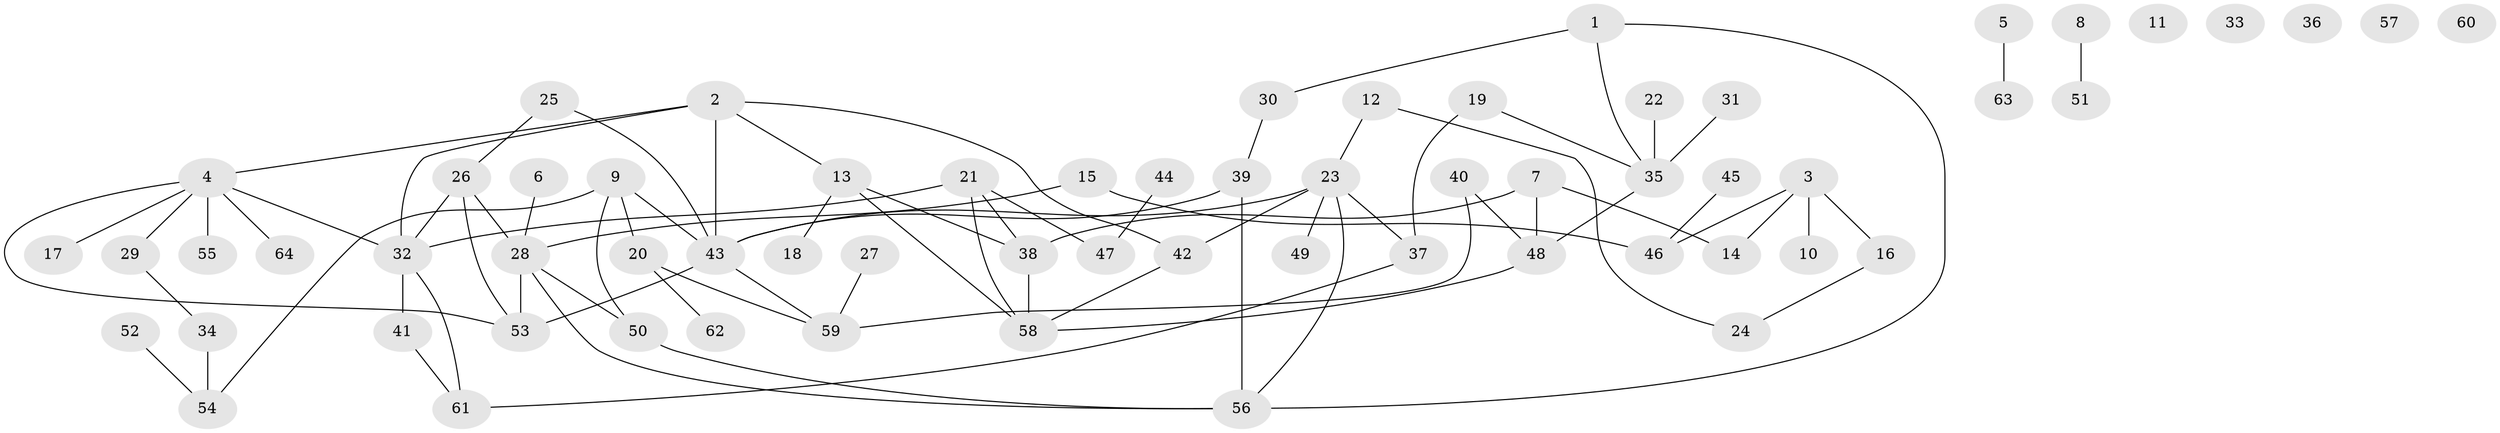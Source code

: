 // coarse degree distribution, {3: 0.14285714285714285, 6: 0.11904761904761904, 0: 0.16666666666666666, 1: 0.23809523809523808, 4: 0.09523809523809523, 2: 0.16666666666666666, 5: 0.047619047619047616, 8: 0.023809523809523808}
// Generated by graph-tools (version 1.1) at 2025/41/03/06/25 10:41:22]
// undirected, 64 vertices, 81 edges
graph export_dot {
graph [start="1"]
  node [color=gray90,style=filled];
  1;
  2;
  3;
  4;
  5;
  6;
  7;
  8;
  9;
  10;
  11;
  12;
  13;
  14;
  15;
  16;
  17;
  18;
  19;
  20;
  21;
  22;
  23;
  24;
  25;
  26;
  27;
  28;
  29;
  30;
  31;
  32;
  33;
  34;
  35;
  36;
  37;
  38;
  39;
  40;
  41;
  42;
  43;
  44;
  45;
  46;
  47;
  48;
  49;
  50;
  51;
  52;
  53;
  54;
  55;
  56;
  57;
  58;
  59;
  60;
  61;
  62;
  63;
  64;
  1 -- 30;
  1 -- 35;
  1 -- 56;
  2 -- 4;
  2 -- 13;
  2 -- 32;
  2 -- 42;
  2 -- 43;
  3 -- 10;
  3 -- 14;
  3 -- 16;
  3 -- 46;
  4 -- 17;
  4 -- 29;
  4 -- 32;
  4 -- 53;
  4 -- 55;
  4 -- 64;
  5 -- 63;
  6 -- 28;
  7 -- 14;
  7 -- 38;
  7 -- 48;
  8 -- 51;
  9 -- 20;
  9 -- 43;
  9 -- 50;
  9 -- 54;
  12 -- 23;
  12 -- 24;
  13 -- 18;
  13 -- 38;
  13 -- 58;
  15 -- 28;
  15 -- 46;
  16 -- 24;
  19 -- 35;
  19 -- 37;
  20 -- 59;
  20 -- 62;
  21 -- 32;
  21 -- 38;
  21 -- 47;
  21 -- 58;
  22 -- 35;
  23 -- 37;
  23 -- 42;
  23 -- 43;
  23 -- 49;
  23 -- 56;
  25 -- 26;
  25 -- 43;
  26 -- 28;
  26 -- 32;
  26 -- 53;
  27 -- 59;
  28 -- 50;
  28 -- 53;
  28 -- 56;
  29 -- 34;
  30 -- 39;
  31 -- 35;
  32 -- 41;
  32 -- 61;
  34 -- 54;
  35 -- 48;
  37 -- 61;
  38 -- 58;
  39 -- 43;
  39 -- 56;
  40 -- 48;
  40 -- 59;
  41 -- 61;
  42 -- 58;
  43 -- 53;
  43 -- 59;
  44 -- 47;
  45 -- 46;
  48 -- 58;
  50 -- 56;
  52 -- 54;
}
